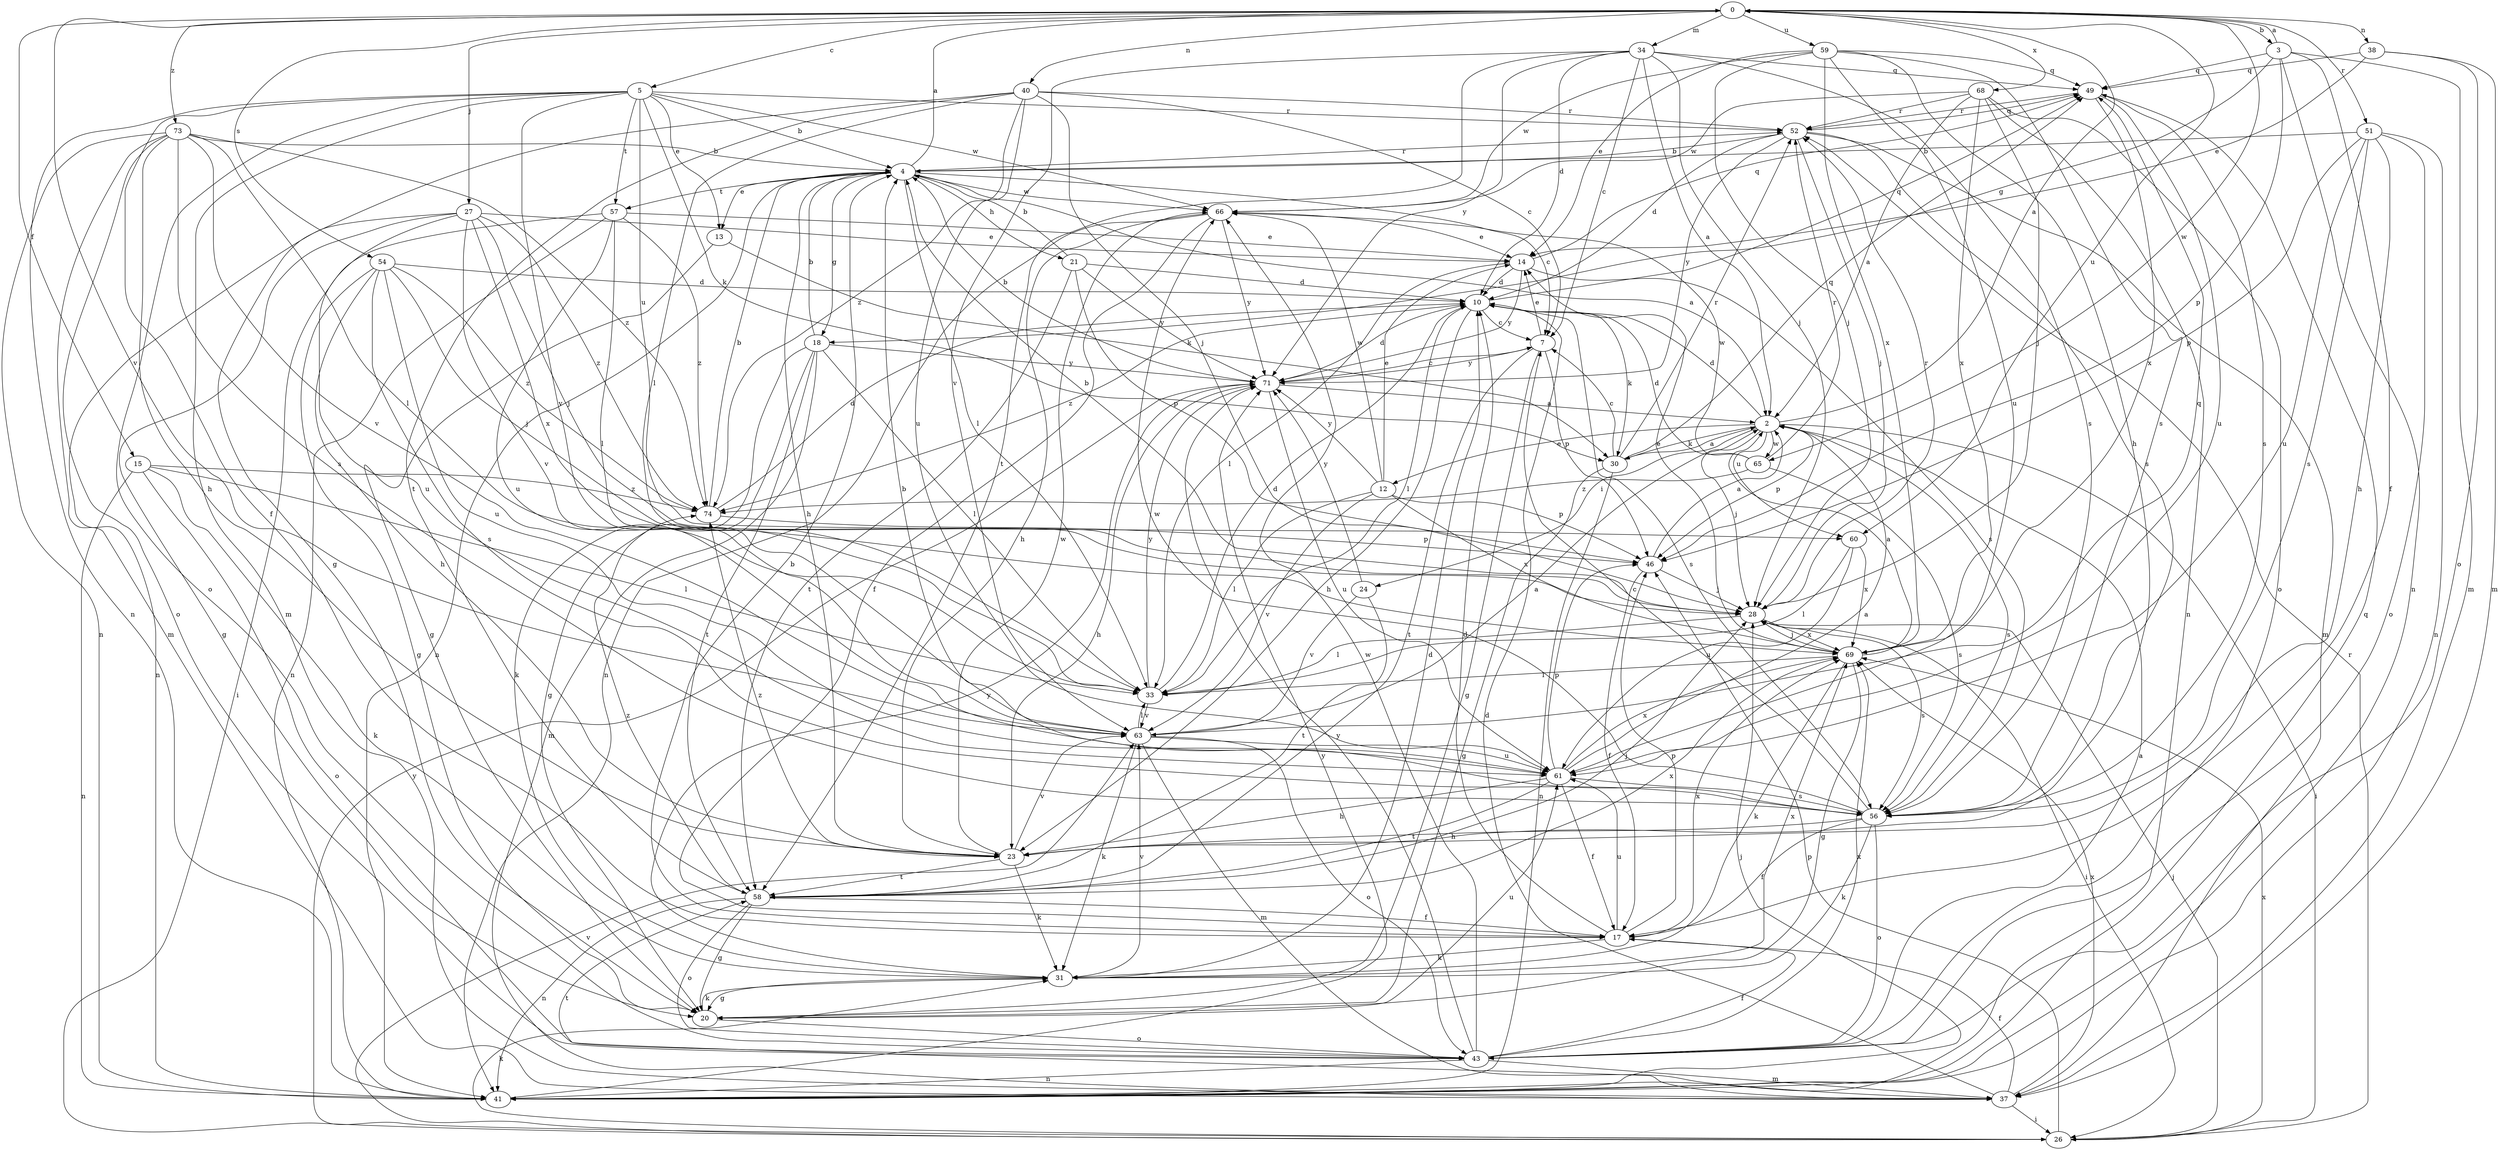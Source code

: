 strict digraph  {
0;
2;
3;
4;
5;
7;
10;
12;
13;
14;
15;
17;
18;
20;
21;
23;
24;
26;
27;
28;
30;
31;
33;
34;
37;
38;
40;
41;
43;
46;
49;
51;
52;
54;
56;
57;
58;
59;
60;
61;
63;
65;
66;
68;
69;
71;
73;
74;
0 -> 3  [label=b];
0 -> 5  [label=c];
0 -> 15  [label=f];
0 -> 27  [label=j];
0 -> 34  [label=m];
0 -> 38  [label=n];
0 -> 40  [label=n];
0 -> 51  [label=r];
0 -> 54  [label=s];
0 -> 59  [label=u];
0 -> 60  [label=u];
0 -> 63  [label=v];
0 -> 65  [label=w];
0 -> 68  [label=x];
0 -> 73  [label=z];
2 -> 0  [label=a];
2 -> 10  [label=d];
2 -> 12  [label=e];
2 -> 24  [label=i];
2 -> 26  [label=i];
2 -> 28  [label=j];
2 -> 30  [label=k];
2 -> 46  [label=p];
2 -> 56  [label=s];
2 -> 60  [label=u];
2 -> 65  [label=w];
3 -> 0  [label=a];
3 -> 17  [label=f];
3 -> 18  [label=g];
3 -> 37  [label=m];
3 -> 41  [label=n];
3 -> 46  [label=p];
3 -> 49  [label=q];
4 -> 0  [label=a];
4 -> 2  [label=a];
4 -> 7  [label=c];
4 -> 13  [label=e];
4 -> 18  [label=g];
4 -> 21  [label=h];
4 -> 23  [label=h];
4 -> 33  [label=l];
4 -> 41  [label=n];
4 -> 52  [label=r];
4 -> 57  [label=t];
4 -> 66  [label=w];
5 -> 4  [label=b];
5 -> 13  [label=e];
5 -> 17  [label=f];
5 -> 30  [label=k];
5 -> 37  [label=m];
5 -> 41  [label=n];
5 -> 43  [label=o];
5 -> 52  [label=r];
5 -> 57  [label=t];
5 -> 60  [label=u];
5 -> 63  [label=v];
5 -> 66  [label=w];
7 -> 14  [label=e];
7 -> 20  [label=g];
7 -> 46  [label=p];
7 -> 58  [label=t];
7 -> 71  [label=y];
10 -> 7  [label=c];
10 -> 23  [label=h];
10 -> 30  [label=k];
10 -> 33  [label=l];
10 -> 49  [label=q];
10 -> 56  [label=s];
10 -> 74  [label=z];
12 -> 14  [label=e];
12 -> 33  [label=l];
12 -> 46  [label=p];
12 -> 63  [label=v];
12 -> 66  [label=w];
12 -> 69  [label=x];
12 -> 71  [label=y];
13 -> 20  [label=g];
13 -> 30  [label=k];
14 -> 10  [label=d];
14 -> 33  [label=l];
14 -> 49  [label=q];
14 -> 56  [label=s];
14 -> 71  [label=y];
15 -> 31  [label=k];
15 -> 33  [label=l];
15 -> 41  [label=n];
15 -> 43  [label=o];
15 -> 74  [label=z];
17 -> 4  [label=b];
17 -> 10  [label=d];
17 -> 31  [label=k];
17 -> 46  [label=p];
17 -> 61  [label=u];
17 -> 69  [label=x];
18 -> 4  [label=b];
18 -> 20  [label=g];
18 -> 31  [label=k];
18 -> 33  [label=l];
18 -> 37  [label=m];
18 -> 58  [label=t];
18 -> 71  [label=y];
20 -> 31  [label=k];
20 -> 43  [label=o];
20 -> 61  [label=u];
21 -> 4  [label=b];
21 -> 10  [label=d];
21 -> 46  [label=p];
21 -> 58  [label=t];
21 -> 71  [label=y];
23 -> 31  [label=k];
23 -> 58  [label=t];
23 -> 63  [label=v];
23 -> 66  [label=w];
23 -> 74  [label=z];
24 -> 58  [label=t];
24 -> 63  [label=v];
24 -> 71  [label=y];
26 -> 28  [label=j];
26 -> 31  [label=k];
26 -> 46  [label=p];
26 -> 52  [label=r];
26 -> 63  [label=v];
26 -> 69  [label=x];
26 -> 71  [label=y];
27 -> 14  [label=e];
27 -> 20  [label=g];
27 -> 28  [label=j];
27 -> 41  [label=n];
27 -> 61  [label=u];
27 -> 63  [label=v];
27 -> 69  [label=x];
27 -> 74  [label=z];
28 -> 4  [label=b];
28 -> 26  [label=i];
28 -> 33  [label=l];
28 -> 52  [label=r];
28 -> 56  [label=s];
28 -> 69  [label=x];
30 -> 2  [label=a];
30 -> 7  [label=c];
30 -> 20  [label=g];
30 -> 41  [label=n];
30 -> 49  [label=q];
30 -> 52  [label=r];
31 -> 10  [label=d];
31 -> 20  [label=g];
31 -> 63  [label=v];
31 -> 69  [label=x];
31 -> 71  [label=y];
33 -> 10  [label=d];
33 -> 63  [label=v];
33 -> 71  [label=y];
34 -> 2  [label=a];
34 -> 7  [label=c];
34 -> 10  [label=d];
34 -> 28  [label=j];
34 -> 49  [label=q];
34 -> 56  [label=s];
34 -> 58  [label=t];
34 -> 63  [label=v];
34 -> 71  [label=y];
37 -> 10  [label=d];
37 -> 17  [label=f];
37 -> 26  [label=i];
37 -> 58  [label=t];
37 -> 69  [label=x];
38 -> 14  [label=e];
38 -> 37  [label=m];
38 -> 43  [label=o];
38 -> 49  [label=q];
40 -> 7  [label=c];
40 -> 20  [label=g];
40 -> 28  [label=j];
40 -> 33  [label=l];
40 -> 52  [label=r];
40 -> 58  [label=t];
40 -> 61  [label=u];
40 -> 74  [label=z];
41 -> 28  [label=j];
41 -> 49  [label=q];
41 -> 71  [label=y];
43 -> 2  [label=a];
43 -> 17  [label=f];
43 -> 37  [label=m];
43 -> 41  [label=n];
43 -> 66  [label=w];
43 -> 69  [label=x];
43 -> 71  [label=y];
46 -> 2  [label=a];
46 -> 17  [label=f];
46 -> 28  [label=j];
49 -> 52  [label=r];
49 -> 56  [label=s];
49 -> 61  [label=u];
49 -> 69  [label=x];
51 -> 4  [label=b];
51 -> 23  [label=h];
51 -> 41  [label=n];
51 -> 43  [label=o];
51 -> 46  [label=p];
51 -> 56  [label=s];
51 -> 61  [label=u];
52 -> 4  [label=b];
52 -> 10  [label=d];
52 -> 28  [label=j];
52 -> 37  [label=m];
52 -> 49  [label=q];
52 -> 56  [label=s];
52 -> 71  [label=y];
54 -> 10  [label=d];
54 -> 20  [label=g];
54 -> 23  [label=h];
54 -> 28  [label=j];
54 -> 56  [label=s];
54 -> 61  [label=u];
54 -> 74  [label=z];
56 -> 4  [label=b];
56 -> 7  [label=c];
56 -> 17  [label=f];
56 -> 23  [label=h];
56 -> 31  [label=k];
56 -> 43  [label=o];
56 -> 66  [label=w];
57 -> 14  [label=e];
57 -> 26  [label=i];
57 -> 33  [label=l];
57 -> 41  [label=n];
57 -> 61  [label=u];
57 -> 74  [label=z];
58 -> 17  [label=f];
58 -> 20  [label=g];
58 -> 28  [label=j];
58 -> 41  [label=n];
58 -> 43  [label=o];
58 -> 69  [label=x];
58 -> 74  [label=z];
59 -> 14  [label=e];
59 -> 23  [label=h];
59 -> 28  [label=j];
59 -> 49  [label=q];
59 -> 56  [label=s];
59 -> 61  [label=u];
59 -> 66  [label=w];
59 -> 69  [label=x];
60 -> 33  [label=l];
60 -> 61  [label=u];
60 -> 69  [label=x];
61 -> 2  [label=a];
61 -> 17  [label=f];
61 -> 23  [label=h];
61 -> 46  [label=p];
61 -> 56  [label=s];
61 -> 58  [label=t];
61 -> 69  [label=x];
63 -> 2  [label=a];
63 -> 31  [label=k];
63 -> 33  [label=l];
63 -> 37  [label=m];
63 -> 43  [label=o];
63 -> 49  [label=q];
63 -> 61  [label=u];
65 -> 10  [label=d];
65 -> 52  [label=r];
65 -> 56  [label=s];
65 -> 66  [label=w];
65 -> 74  [label=z];
66 -> 14  [label=e];
66 -> 17  [label=f];
66 -> 23  [label=h];
66 -> 41  [label=n];
66 -> 71  [label=y];
68 -> 2  [label=a];
68 -> 28  [label=j];
68 -> 41  [label=n];
68 -> 43  [label=o];
68 -> 52  [label=r];
68 -> 66  [label=w];
68 -> 69  [label=x];
69 -> 2  [label=a];
69 -> 14  [label=e];
69 -> 20  [label=g];
69 -> 28  [label=j];
69 -> 31  [label=k];
69 -> 33  [label=l];
71 -> 2  [label=a];
71 -> 4  [label=b];
71 -> 7  [label=c];
71 -> 10  [label=d];
71 -> 23  [label=h];
71 -> 61  [label=u];
73 -> 4  [label=b];
73 -> 23  [label=h];
73 -> 33  [label=l];
73 -> 37  [label=m];
73 -> 41  [label=n];
73 -> 43  [label=o];
73 -> 56  [label=s];
73 -> 63  [label=v];
73 -> 74  [label=z];
74 -> 4  [label=b];
74 -> 10  [label=d];
74 -> 46  [label=p];
}
